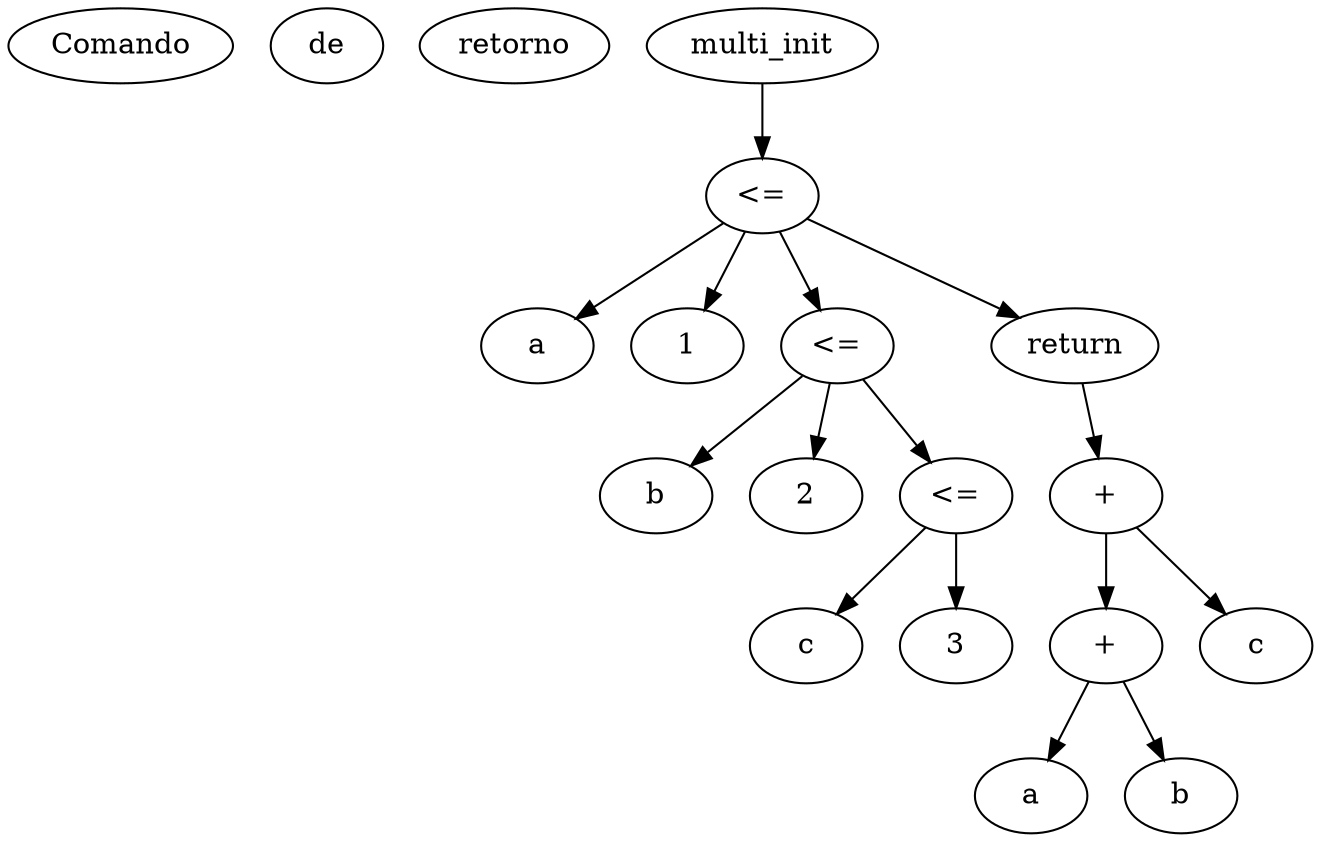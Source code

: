 # Executado assim: output2dot.sh 
# https://graphviz.org/doc/info/lang.html
digraph {
  Comando de retorno
  x60000338d1e0 [label="multi_init"];
  x60000338d1e0 -> x60000338d240
  x60000338d240 [label="<="];
  x60000338d240 -> x60000338d200
  x60000338d240 -> x60000338d220
  x60000338d240 -> x60000338d2a0
  x60000338d240 -> x60000338d400
  x60000338d200 [label="a"];
  x60000338d220 [label="1"];
  x60000338d2a0 [label="<="];
  x60000338d2a0 -> x60000338d260
  x60000338d2a0 -> x60000338d280
  x60000338d2a0 -> x60000338d300
  x60000338d260 [label="b"];
  x60000338d280 [label="2"];
  x60000338d300 [label="<="];
  x60000338d300 -> x60000338d2c0
  x60000338d300 -> x60000338d2e0
  x60000338d2c0 [label="c"];
  x60000338d2e0 [label="3"];
  x60000338d400 [label="return"];
  x60000338d400 -> x60000338d3e0
  x60000338d3e0 [label="+"];
  x60000338d3e0 -> x60000338d3a0
  x60000338d3e0 -> x60000338d3c0
  x60000338d3a0 [label="+"];
  x60000338d3a0 -> x60000338d360
  x60000338d3a0 -> x60000338d380
  x60000338d360 [label="a"];
  x60000338d380 [label="b"];
  x60000338d3c0 [label="c"];
}
